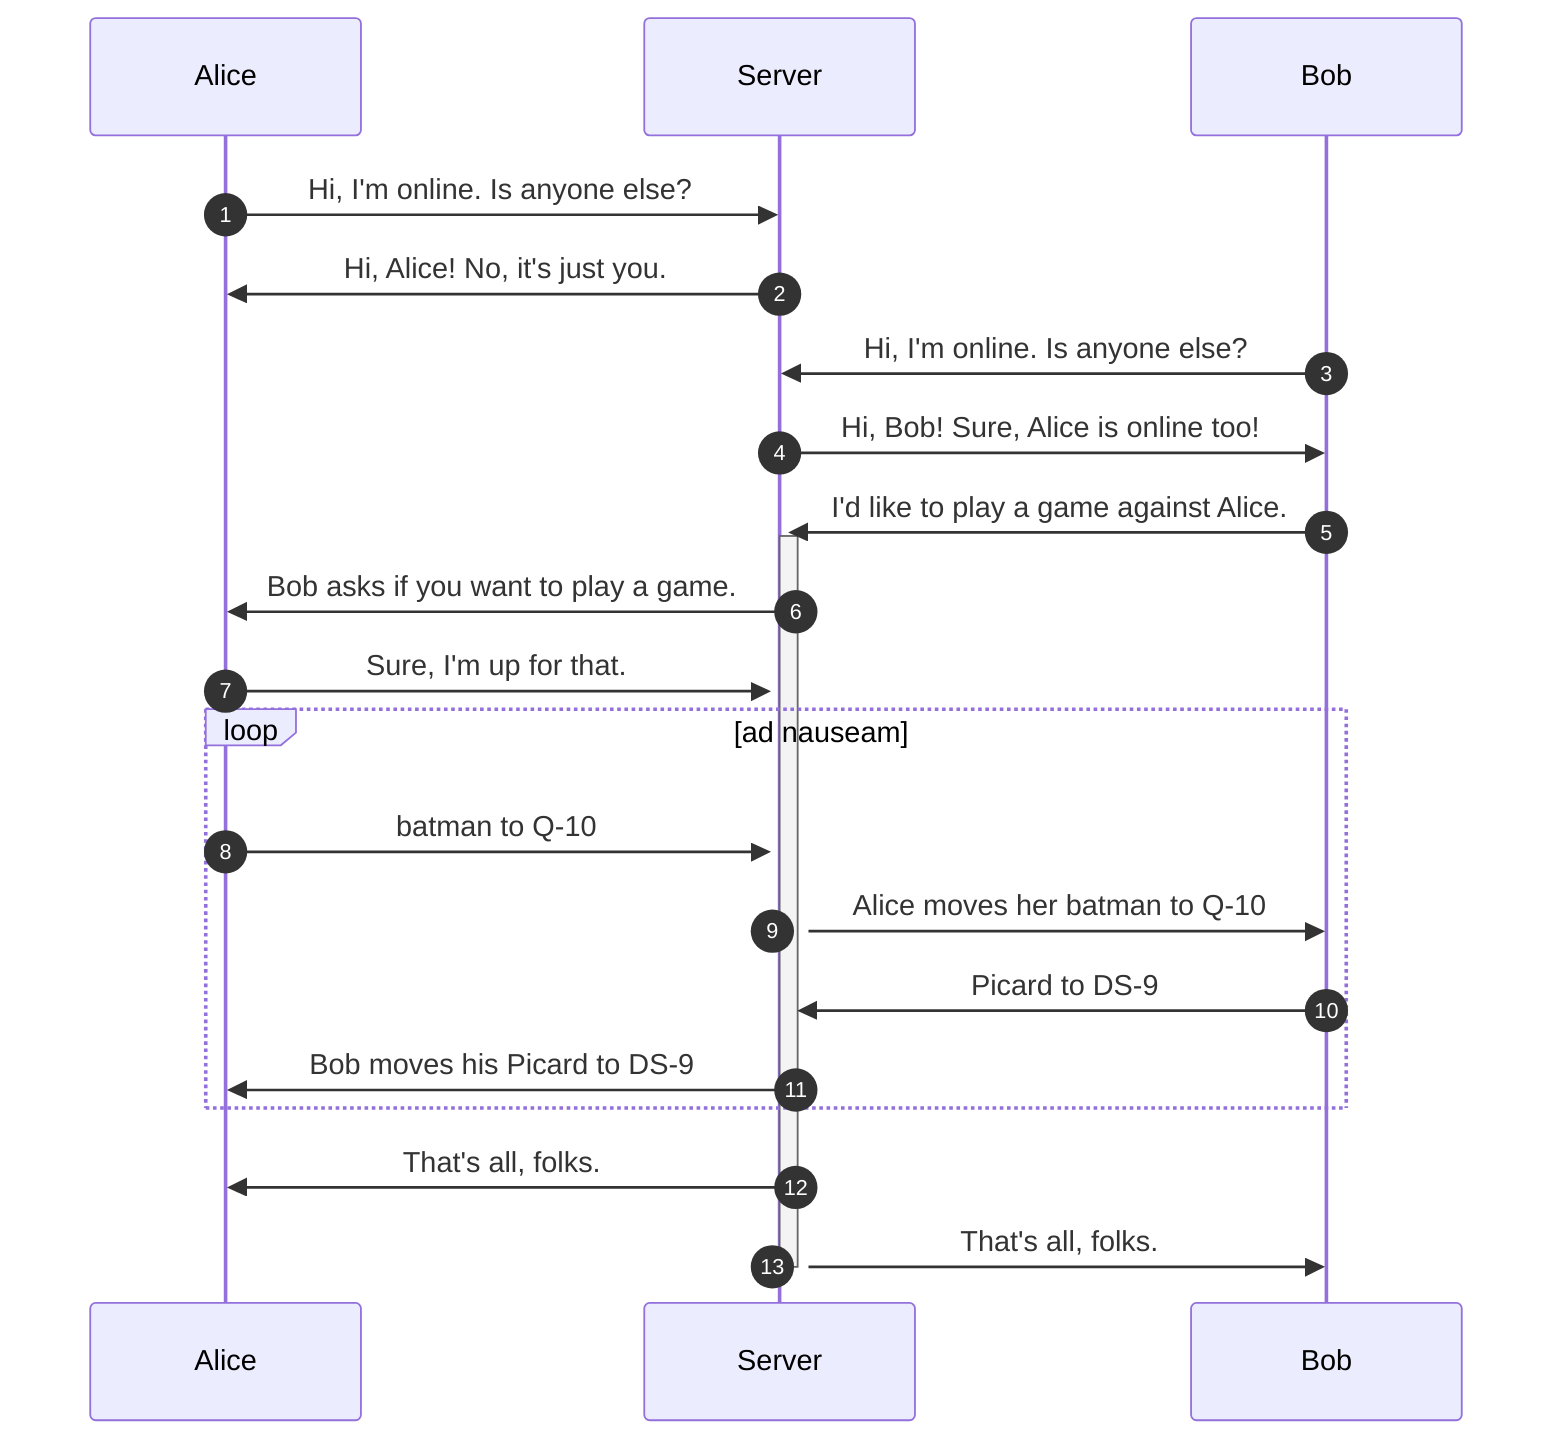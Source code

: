 sequenceDiagram

	autonumber

	Alice ->> Server: Hi, I'm online. Is anyone else?
	Server ->> Alice: Hi, Alice! No, it's just you.

	Bob ->> Server: Hi, I'm online. Is anyone else?
	Server ->> Bob: Hi, Bob! Sure, Alice is online too!
	activate Server
		Bob ->>+ Server: I'd like to play a game against Alice.

		Server ->> Alice: Bob asks if you want to play a game.
		Alice ->> Server: Sure, I'm up for that.

		loop ad nauseam

			Alice ->> Server: batman to Q-10
			Server ->> Bob: Alice moves her batman to Q-10

			Bob ->> Server: Picard to DS-9
			Server ->> Alice: Bob moves his Picard to DS-9

		end

		Server ->> Alice: That's all, folks.
		Server ->> Bob: That's all, folks.

	deactivate Server